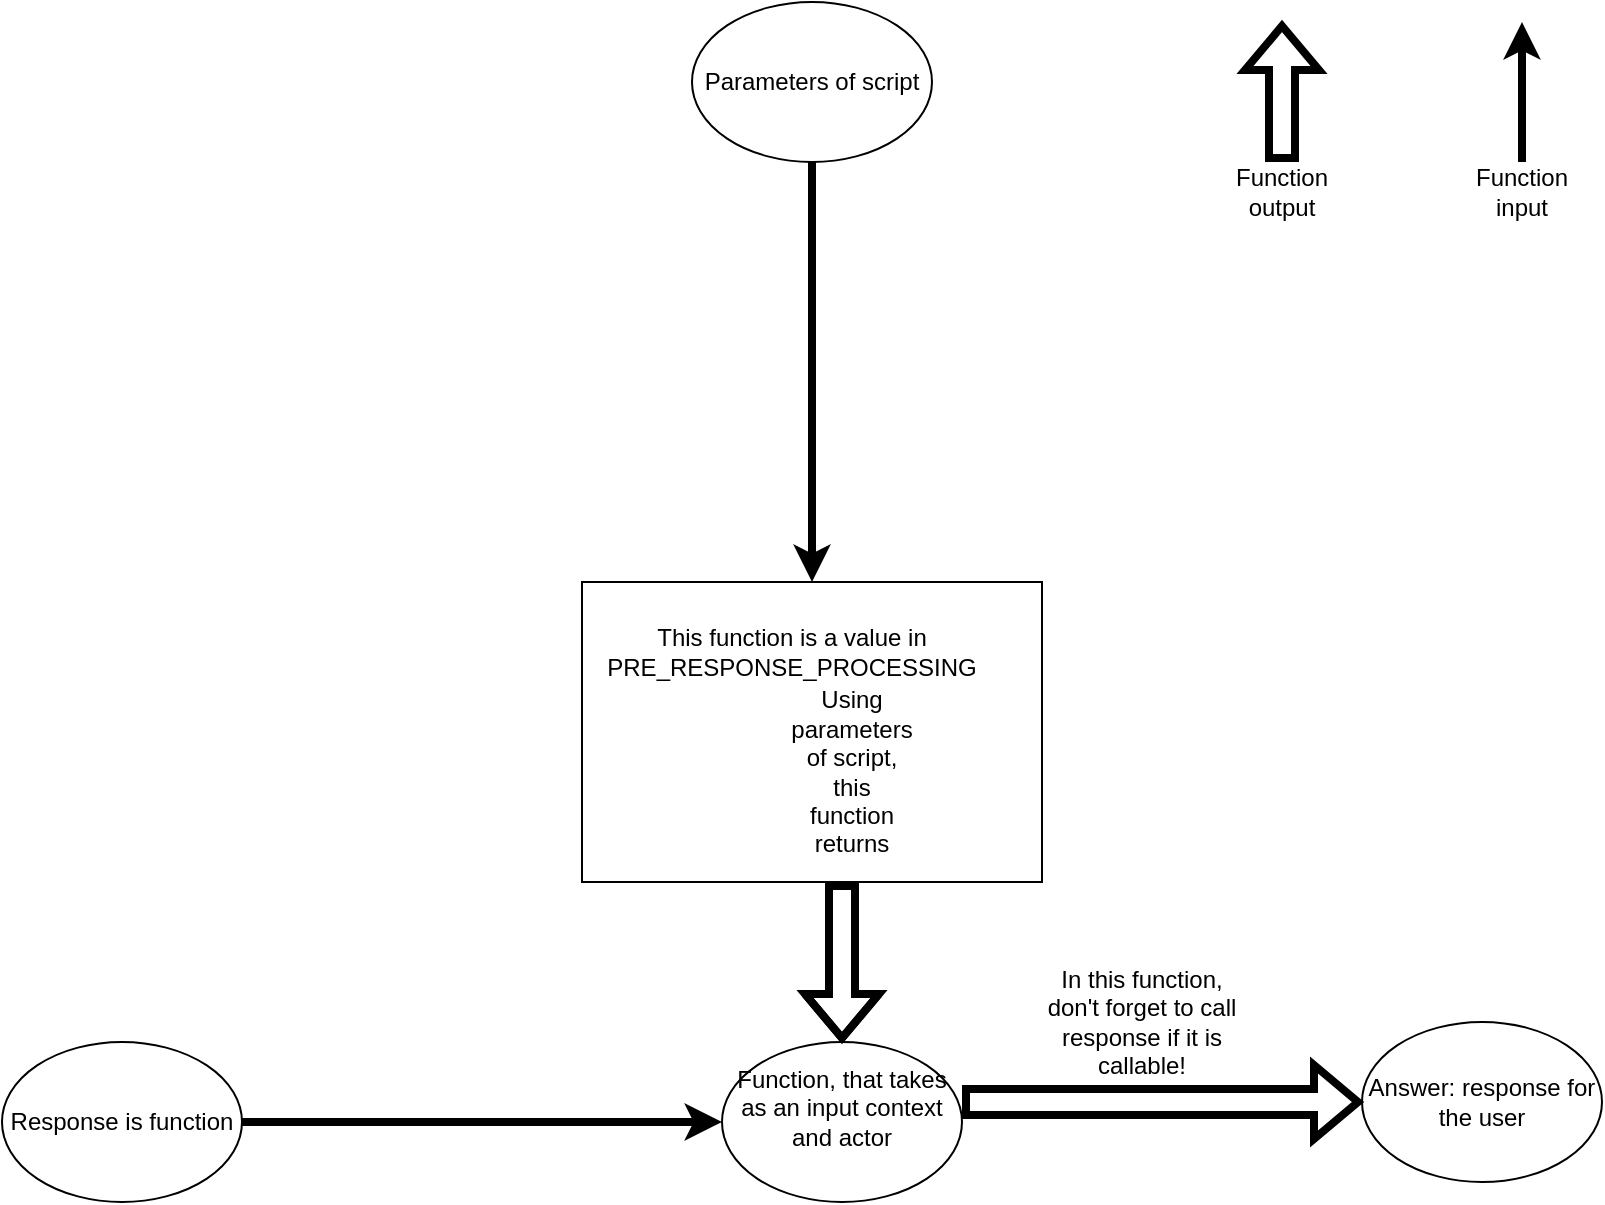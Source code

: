 <mxfile version="20.0.1" type="google"><diagram id="eKIERMbQKAHz7WICPS4Z" name="Page-1"><mxGraphModel grid="1" page="1" gridSize="10" guides="1" tooltips="1" connect="1" arrows="1" fold="1" pageScale="1" pageWidth="850" pageHeight="1100" math="0" shadow="0"><root><mxCell id="0"/><mxCell id="1" parent="0"/><mxCell id="f3fnUOQOGFgQ8G6vaxBd-2" value="" style="rounded=0;whiteSpace=wrap;html=1;fillColor=none;" vertex="1" parent="1"><mxGeometry x="290" y="280" width="230" height="150" as="geometry"/></mxCell><mxCell id="f3fnUOQOGFgQ8G6vaxBd-4" value="Parameters of script" style="ellipse;whiteSpace=wrap;html=1;fillColor=none;" vertex="1" parent="1"><mxGeometry x="345" y="-10" width="120" height="80" as="geometry"/></mxCell><mxCell id="f3fnUOQOGFgQ8G6vaxBd-6" value="&lt;div&gt;Function, that takes as an input context and actor&lt;/div&gt;&lt;div&gt;&lt;br&gt; &lt;/div&gt;" style="ellipse;whiteSpace=wrap;html=1;fillColor=none;" vertex="1" parent="1"><mxGeometry x="360" y="510" width="120" height="80" as="geometry"/></mxCell><mxCell id="f3fnUOQOGFgQ8G6vaxBd-7" value="Using parameters of script, this function returns" style="text;html=1;strokeColor=none;fillColor=none;align=center;verticalAlign=middle;whiteSpace=wrap;rounded=0;" vertex="1" parent="1"><mxGeometry x="395" y="360" width="60" height="30" as="geometry"/></mxCell><mxCell id="f3fnUOQOGFgQ8G6vaxBd-14" value="" style="endArrow=classic;html=1;rounded=0;strokeWidth=4;entryX=0;entryY=0.5;entryDx=0;entryDy=0;" edge="1" parent="1" target="f3fnUOQOGFgQ8G6vaxBd-6"><mxGeometry width="50" height="50" relative="1" as="geometry"><mxPoint x="120" y="550" as="sourcePoint"/><mxPoint x="180" y="510" as="targetPoint"/><Array as="points"><mxPoint x="140" y="550"/></Array></mxGeometry></mxCell><mxCell id="f3fnUOQOGFgQ8G6vaxBd-17" value="Response is function" style="ellipse;whiteSpace=wrap;html=1;fillColor=none;" vertex="1" parent="1"><mxGeometry y="510" width="120" height="80" as="geometry"/></mxCell><mxCell id="f3fnUOQOGFgQ8G6vaxBd-20" value="" style="endArrow=classic;html=1;rounded=0;strokeWidth=4;exitX=0.5;exitY=1;exitDx=0;exitDy=0;" edge="1" parent="1" source="f3fnUOQOGFgQ8G6vaxBd-4" target="f3fnUOQOGFgQ8G6vaxBd-2"><mxGeometry width="50" height="50" relative="1" as="geometry"><mxPoint x="350" y="410" as="sourcePoint"/><mxPoint x="400" y="360" as="targetPoint"/></mxGeometry></mxCell><mxCell id="f3fnUOQOGFgQ8G6vaxBd-21" value="" style="shape=flexArrow;endArrow=classic;html=1;rounded=0;strokeWidth=4;entryX=0.5;entryY=0;entryDx=0;entryDy=0;" edge="1" parent="1" target="f3fnUOQOGFgQ8G6vaxBd-6"><mxGeometry width="50" height="50" relative="1" as="geometry"><mxPoint x="420" y="430" as="sourcePoint"/><mxPoint x="470" y="360" as="targetPoint"/><Array as="points"><mxPoint x="420" y="440"/></Array></mxGeometry></mxCell><mxCell id="f3fnUOQOGFgQ8G6vaxBd-25" value="" style="shape=flexArrow;endArrow=classic;html=1;rounded=0;strokeWidth=4;" edge="1" parent="1"><mxGeometry width="50" height="50" relative="1" as="geometry"><mxPoint x="640" y="70" as="sourcePoint"/><mxPoint x="640" as="targetPoint"/></mxGeometry></mxCell><mxCell id="f3fnUOQOGFgQ8G6vaxBd-26" value="" style="endArrow=classic;html=1;rounded=0;strokeWidth=4;" edge="1" parent="1"><mxGeometry width="50" height="50" relative="1" as="geometry"><mxPoint x="760" y="70" as="sourcePoint"/><mxPoint x="760" as="targetPoint"/></mxGeometry></mxCell><mxCell id="f3fnUOQOGFgQ8G6vaxBd-28" value="Function output" style="text;html=1;strokeColor=none;fillColor=none;align=center;verticalAlign=middle;whiteSpace=wrap;rounded=0;" vertex="1" parent="1"><mxGeometry x="610" y="70" width="60" height="30" as="geometry"/></mxCell><mxCell id="f3fnUOQOGFgQ8G6vaxBd-29" value="Function input" style="text;html=1;strokeColor=none;fillColor=none;align=center;verticalAlign=middle;whiteSpace=wrap;rounded=0;" vertex="1" parent="1"><mxGeometry x="730" y="70" width="60" height="30" as="geometry"/></mxCell><mxCell id="f3fnUOQOGFgQ8G6vaxBd-30" value="" style="shape=flexArrow;endArrow=classic;html=1;rounded=0;strokeWidth=4;" edge="1" parent="1"><mxGeometry width="50" height="50" relative="1" as="geometry"><mxPoint x="480" y="540" as="sourcePoint"/><mxPoint x="680" y="540" as="targetPoint"/></mxGeometry></mxCell><mxCell id="f3fnUOQOGFgQ8G6vaxBd-32" value="In this function, don't forget to call response if it is callable!" style="text;html=1;strokeColor=none;fillColor=none;align=center;verticalAlign=middle;whiteSpace=wrap;rounded=0;" vertex="1" parent="1"><mxGeometry x="520" y="450" width="100" height="100" as="geometry"/></mxCell><mxCell id="f3fnUOQOGFgQ8G6vaxBd-33" value="Answer: response for the user" style="ellipse;whiteSpace=wrap;html=1;fillColor=none;" vertex="1" parent="1"><mxGeometry x="680" y="500" width="120" height="80" as="geometry"/></mxCell><mxCell id="f3fnUOQOGFgQ8G6vaxBd-34" value="This function is a value in PRE_RESPONSE_PROCESSING" style="text;html=1;strokeColor=none;fillColor=none;align=center;verticalAlign=middle;whiteSpace=wrap;rounded=0;" vertex="1" parent="1"><mxGeometry x="310" y="300" width="170" height="30" as="geometry"/></mxCell></root></mxGraphModel></diagram></mxfile>